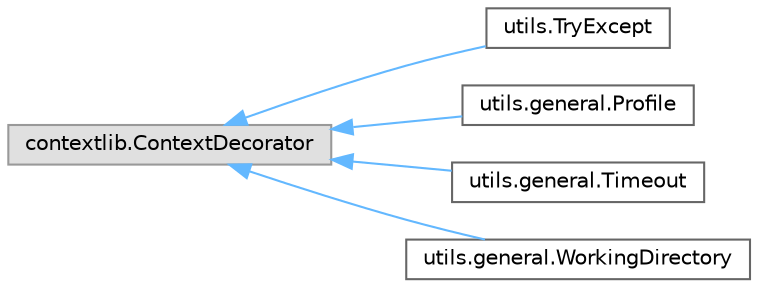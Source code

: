 digraph "Graphical Class Hierarchy"
{
 // LATEX_PDF_SIZE
  bgcolor="transparent";
  edge [fontname=Helvetica,fontsize=10,labelfontname=Helvetica,labelfontsize=10];
  node [fontname=Helvetica,fontsize=10,shape=box,height=0.2,width=0.4];
  rankdir="LR";
  Node0 [id="Node000000",label="contextlib.ContextDecorator",height=0.2,width=0.4,color="grey60", fillcolor="#E0E0E0", style="filled",tooltip=" "];
  Node0 -> Node1 [id="edge1_Node000000_Node000001",dir="back",color="steelblue1",style="solid",tooltip=" "];
  Node1 [id="Node000001",label="utils.TryExcept",height=0.2,width=0.4,color="grey40", fillcolor="white", style="filled",URL="$classutils_1_1_try_except.html",tooltip=" "];
  Node0 -> Node2 [id="edge2_Node000000_Node000002",dir="back",color="steelblue1",style="solid",tooltip=" "];
  Node2 [id="Node000002",label="utils.general.Profile",height=0.2,width=0.4,color="grey40", fillcolor="white", style="filled",URL="$classutils_1_1general_1_1_profile.html",tooltip=" "];
  Node0 -> Node3 [id="edge3_Node000000_Node000003",dir="back",color="steelblue1",style="solid",tooltip=" "];
  Node3 [id="Node000003",label="utils.general.Timeout",height=0.2,width=0.4,color="grey40", fillcolor="white", style="filled",URL="$classutils_1_1general_1_1_timeout.html",tooltip=" "];
  Node0 -> Node4 [id="edge4_Node000000_Node000004",dir="back",color="steelblue1",style="solid",tooltip=" "];
  Node4 [id="Node000004",label="utils.general.WorkingDirectory",height=0.2,width=0.4,color="grey40", fillcolor="white", style="filled",URL="$classutils_1_1general_1_1_working_directory.html",tooltip=" "];
}
